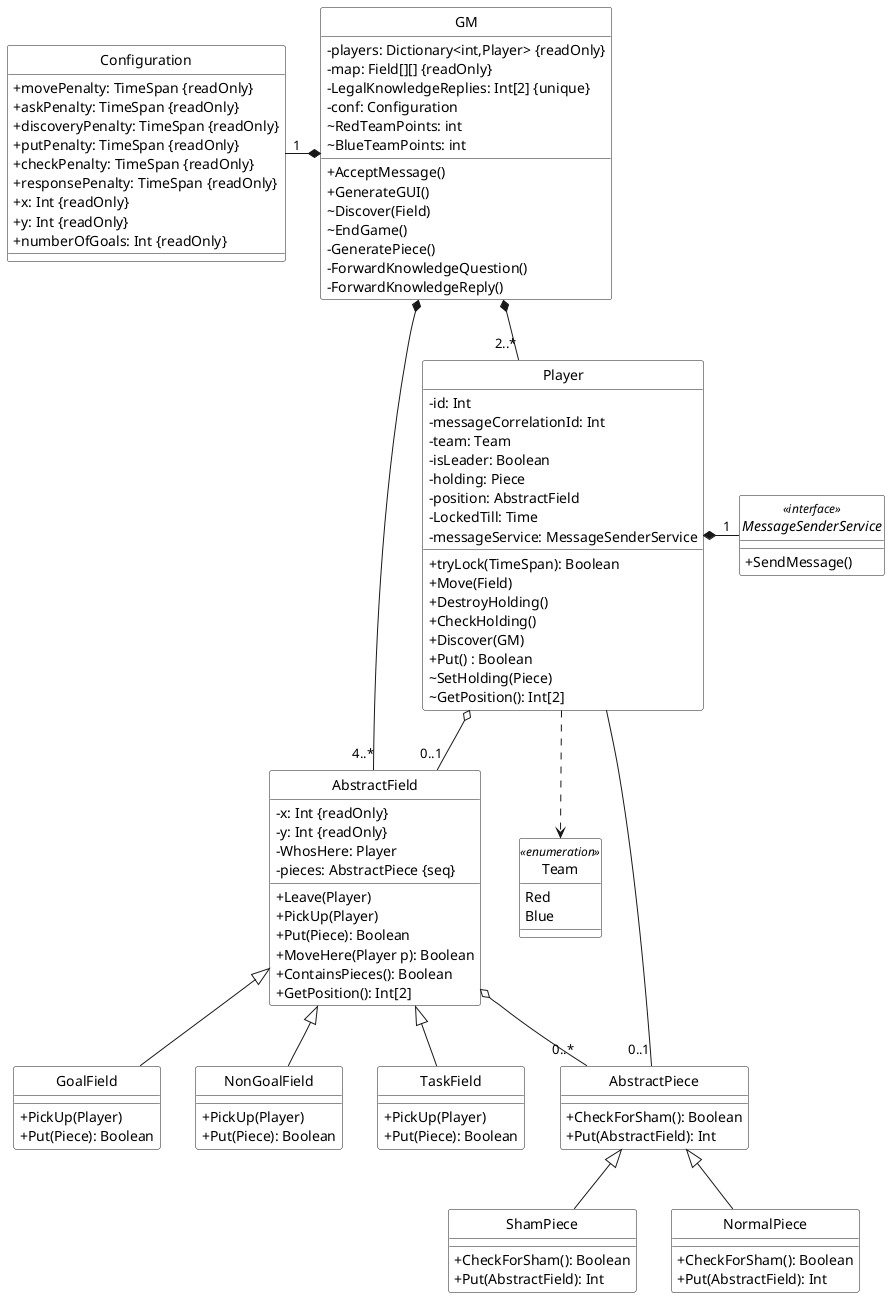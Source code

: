 @startuml

skinparam shadowing false
skinparam monochrome true
skinparam classAttributeIconSize 0
hide circle

skinparam class {
	BackgroundColor white
}

AbstractField <|-- GoalField
AbstractField <|-- NonGoalField
AbstractField <|-- TaskField

class AbstractField
{
- x: Int {readOnly}
- y: Int {readOnly}
- WhosHere: Player
- pieces: AbstractPiece {seq}
+ Leave(Player)
+ PickUp(Player)
+ Put(Piece): Boolean
+ MoveHere(Player p): Boolean
+ ContainsPieces(): Boolean
+ GetPosition(): Int[2]
}

class GoalField
{
+ PickUp(Player)
+ Put(Piece): Boolean
}

class NonGoalField
{
+ PickUp(Player)
+ Put(Piece): Boolean
}

class TaskField
{
+ PickUp(Player)
+ Put(Piece): Boolean
}

class Configuration
{
+ movePenalty: TimeSpan {readOnly}
+ askPenalty: TimeSpan {readOnly}
+ discoveryPenalty: TimeSpan {readOnly}
+ putPenalty: TimeSpan {readOnly}
+ checkPenalty: TimeSpan {readOnly}
+ responsePenalty: TimeSpan {readOnly}
+ x: Int {readOnly}
+ y: Int {readOnly}
+ numberOfGoals: Int {readOnly}
}

GM *-left-"1" Configuration

class GM
{
+ AcceptMessage()
+ GenerateGUI()
~ Discover(Field)
~ EndGame()
- players: Dictionary<int,Player> {readOnly}
- map: Field[][] {readOnly}
- LegalKnowledgeReplies: Int[2] {unique}
- conf: Configuration
- GeneratePiece()
- ForwardKnowledgeQuestion()
- ForwardKnowledgeReply()
~ RedTeamPoints: int
~ BlueTeamPoints: int
}


enum Team <<enumeration>>
{
Red
Blue
}
GM *--"2..*" Player
Player o--"0..1" AbstractField
Player *-right-"1" MessageSenderService
Player .down.> Team
AbstractField o--"0..*" AbstractPiece
class Player
{
+ tryLock(TimeSpan): Boolean
+ Move(Field)
+ DestroyHolding()
+ CheckHolding()
+ Discover(GM)
+ Put() : Boolean
~ SetHolding(Piece)
~ GetPosition(): Int[2]
- id: Int
- messageCorrelationId: Int
- team: Team
- isLeader: Boolean
- holding: Piece
- position: AbstractField
- LockedTill: Time
- messageService: MessageSenderService
}

interface MessageSenderService <<interface>>
{
+ SendMessage()
}

GM *--"4..*" AbstractField

AbstractPiece <|-- ShamPiece
AbstractPiece <|-- NormalPiece

Player --"0..1" AbstractPiece

class AbstractPiece
{
+ CheckForSham(): Boolean
+ Put(AbstractField): Int
}
class ShamPiece
{
+ CheckForSham(): Boolean
+ Put(AbstractField): Int
}
class NormalPiece
{
+ CheckForSham(): Boolean
+ Put(AbstractField): Int
}

@enduml
